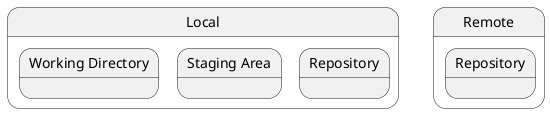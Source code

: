 @startuml
state Local {
    state "Working Directory" as WD {
    }
    state "Staging Area" as SA {
    } 
    state Repository {
    }
}

state Remote {
    state "Repository" as RemoteRepository {
    }
}

@enduml

